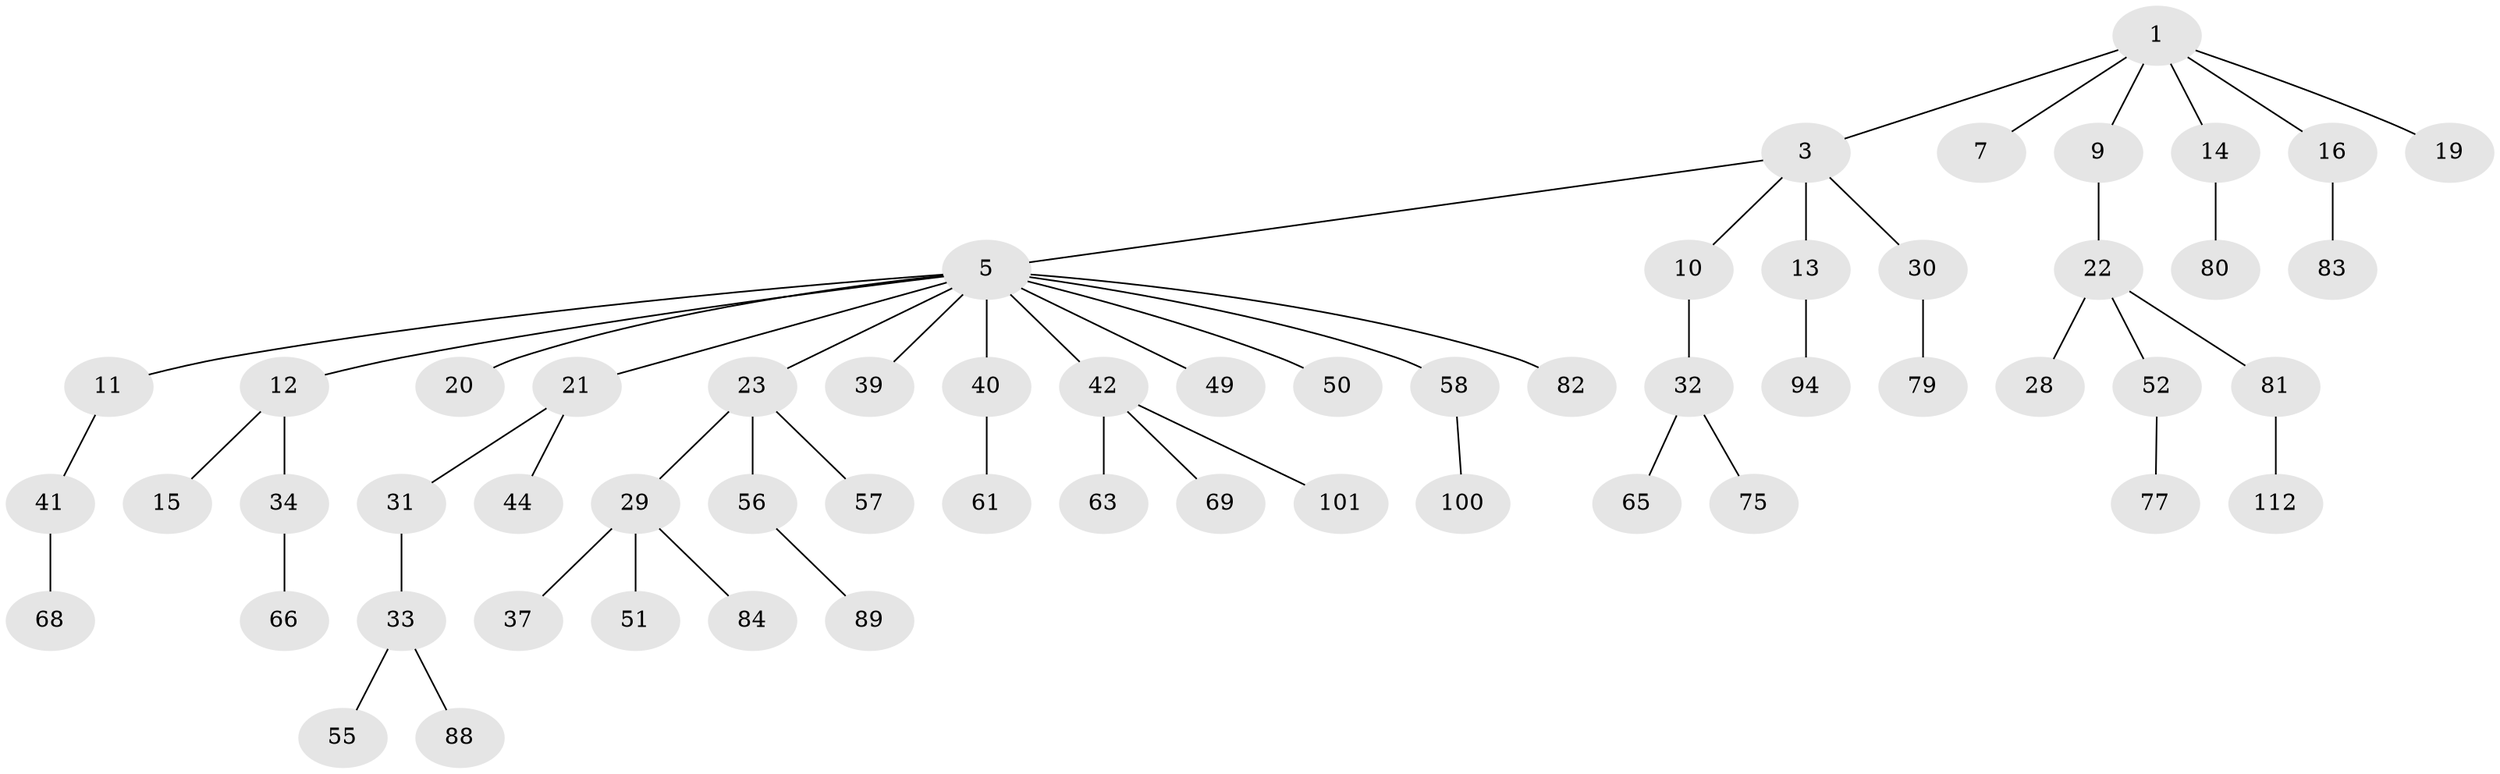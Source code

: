 // original degree distribution, {3: 0.12931034482758622, 6: 0.008620689655172414, 4: 0.06896551724137931, 5: 0.034482758620689655, 2: 0.28448275862068967, 7: 0.008620689655172414, 1: 0.46551724137931033}
// Generated by graph-tools (version 1.1) at 2025/15/03/09/25 04:15:33]
// undirected, 58 vertices, 57 edges
graph export_dot {
graph [start="1"]
  node [color=gray90,style=filled];
  1 [super="+2+18"];
  3 [super="+4"];
  5 [super="+6+17+26+8"];
  7 [super="+60"];
  9 [super="+85"];
  10;
  11;
  12;
  13 [super="+74"];
  14 [super="+95+72"];
  15 [super="+47"];
  16;
  19 [super="+116+108+62"];
  20;
  21 [super="+25"];
  22 [super="+24"];
  23 [super="+27+73"];
  28 [super="+70+43"];
  29 [super="+78"];
  30 [super="+48"];
  31 [super="+98"];
  32 [super="+36+71"];
  33 [super="+45"];
  34 [super="+76+59+107+38"];
  37;
  39;
  40;
  41 [super="+114"];
  42;
  44;
  49;
  50;
  51;
  52;
  55;
  56;
  57;
  58;
  61;
  63 [super="+67"];
  65;
  66;
  68;
  69;
  75;
  77 [super="+90"];
  79;
  80;
  81 [super="+92+99"];
  82;
  83;
  84;
  88;
  89;
  94;
  100;
  101;
  112;
  1 -- 3;
  1 -- 16;
  1 -- 19;
  1 -- 7;
  1 -- 9;
  1 -- 14;
  3 -- 30;
  3 -- 5;
  3 -- 10;
  3 -- 13;
  5 -- 49;
  5 -- 23;
  5 -- 39;
  5 -- 58;
  5 -- 42;
  5 -- 20;
  5 -- 50;
  5 -- 82;
  5 -- 21;
  5 -- 40;
  5 -- 11;
  5 -- 12;
  9 -- 22;
  10 -- 32;
  11 -- 41;
  12 -- 15;
  12 -- 34;
  13 -- 94;
  14 -- 80;
  16 -- 83;
  21 -- 31;
  21 -- 44;
  22 -- 52;
  22 -- 81;
  22 -- 28;
  23 -- 57;
  23 -- 56;
  23 -- 29;
  29 -- 37;
  29 -- 51;
  29 -- 84;
  30 -- 79;
  31 -- 33;
  32 -- 65;
  32 -- 75;
  33 -- 88;
  33 -- 55;
  34 -- 66;
  40 -- 61;
  41 -- 68;
  42 -- 63;
  42 -- 69;
  42 -- 101;
  52 -- 77;
  56 -- 89;
  58 -- 100;
  81 -- 112;
}

